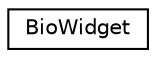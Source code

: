digraph "Graphical Class Hierarchy"
{
  edge [fontname="Helvetica",fontsize="10",labelfontname="Helvetica",labelfontsize="10"];
  node [fontname="Helvetica",fontsize="10",shape=record];
  rankdir="LR";
  Node0 [label="BioWidget",height=0.2,width=0.4,color="black", fillcolor="white", style="filled",URL="$classBioWidget.html",tooltip="provides GUI to all the functionalities of the library "];
}
